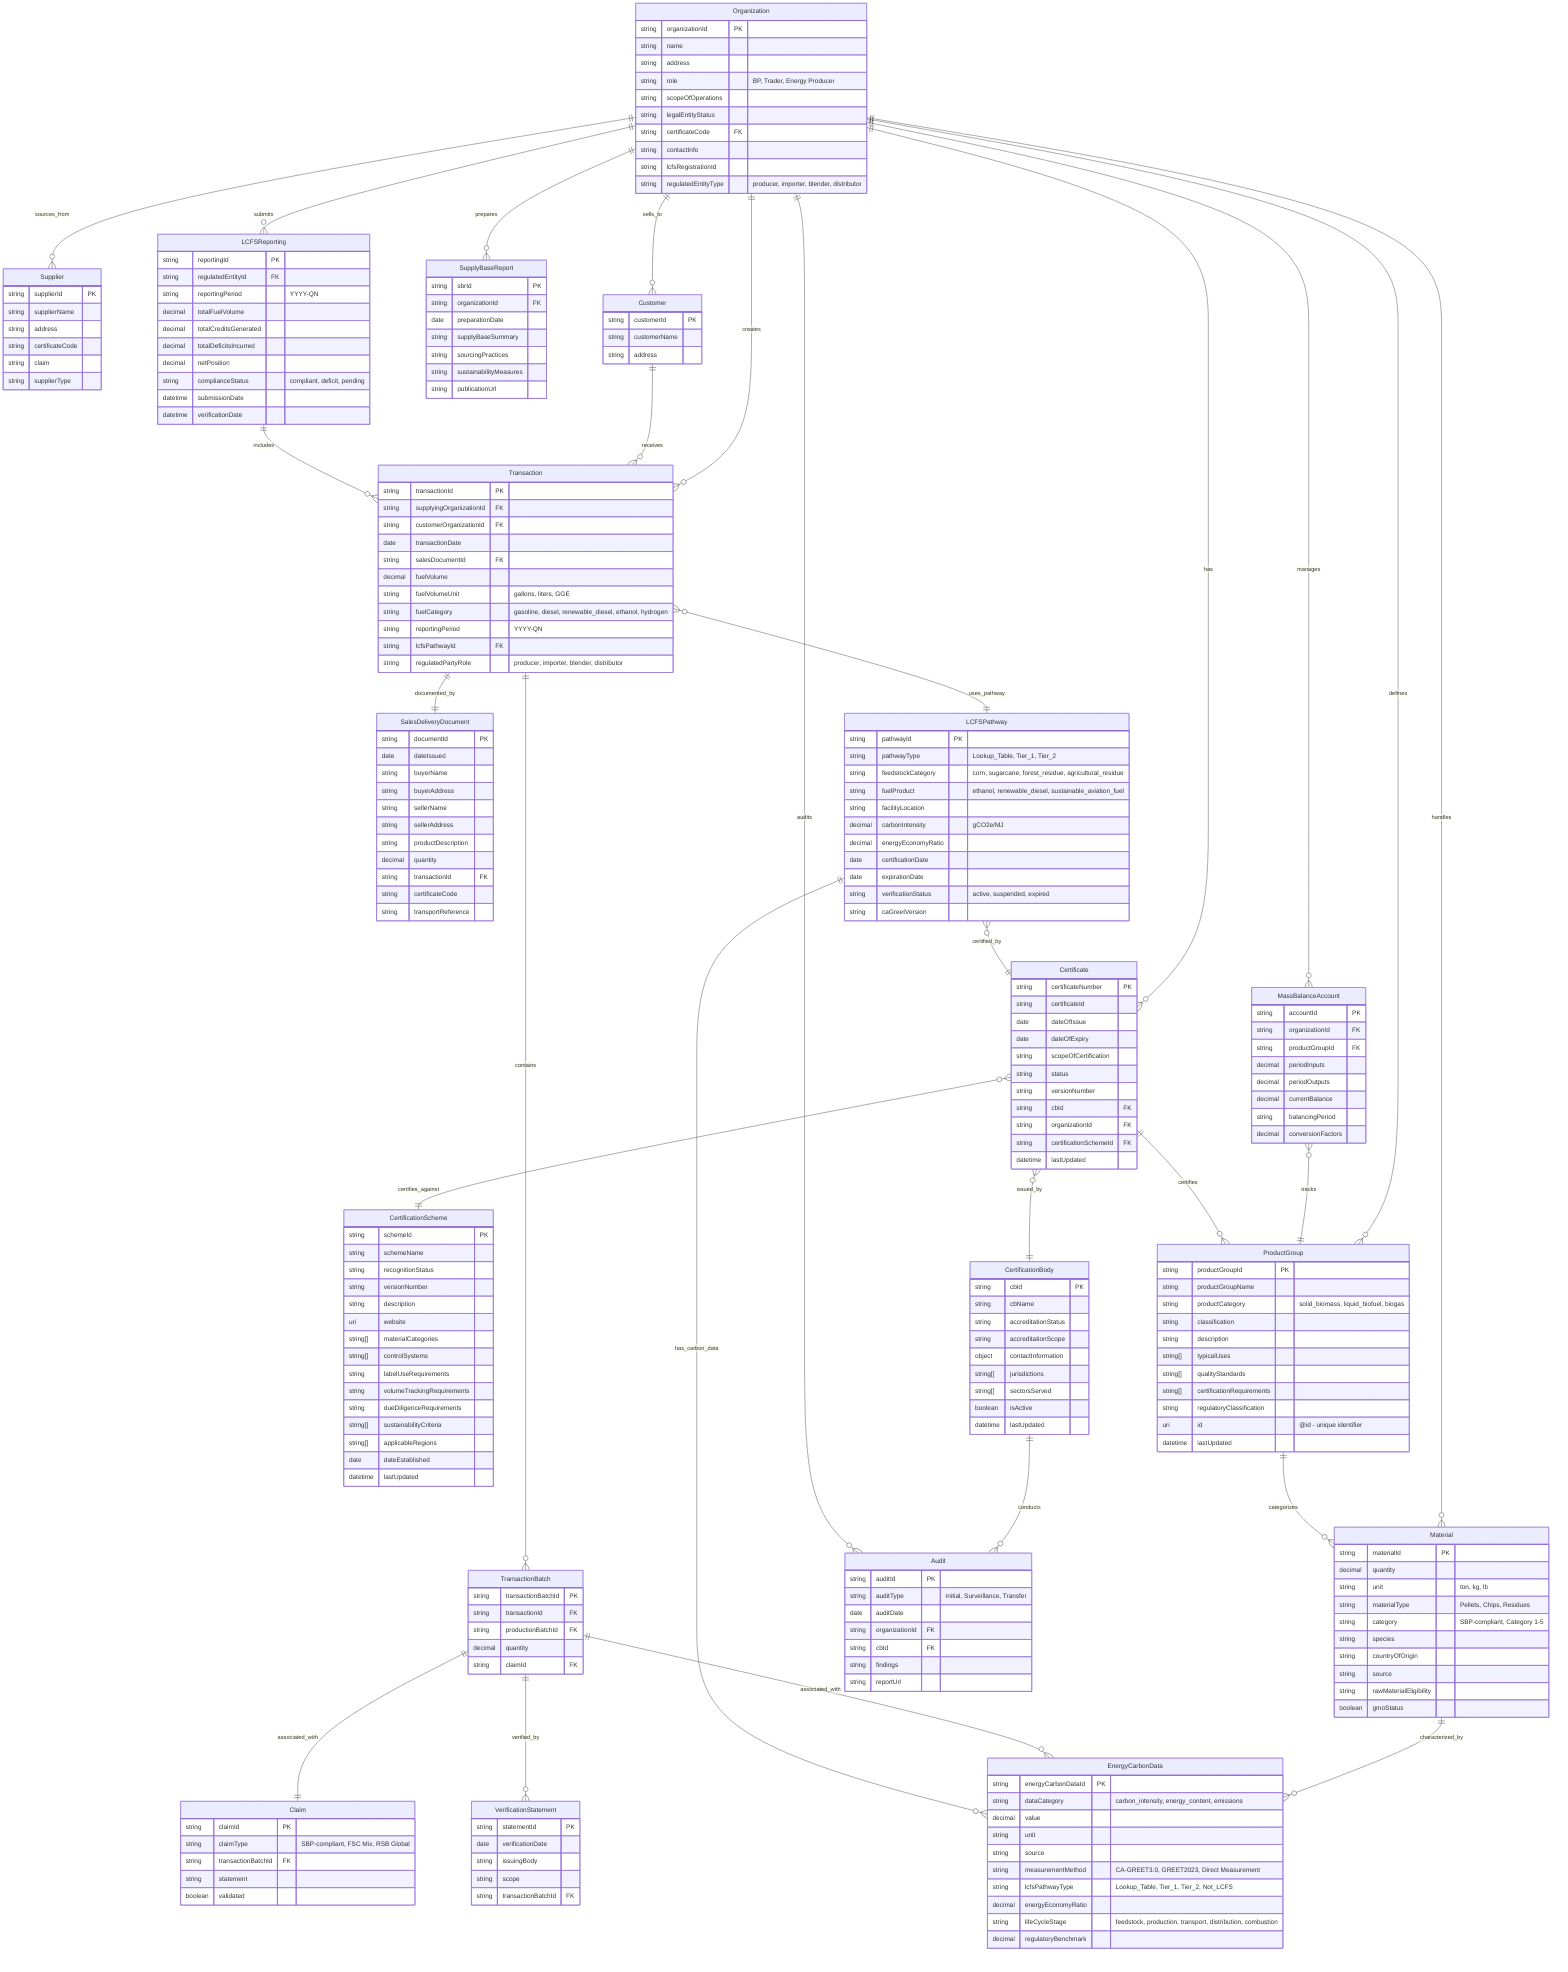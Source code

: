 erDiagram
    %% BOOST Core Biomass Chain of Custody ERD
    %% Focused model with essential entities for practical implementation
    %% For comprehensive model with risk management, see boost_erd_comprehensive.mermaid
    
    %% Core Organizations and Certification
    Organization {
        string organizationId PK
        string name
        string address
        string role "BP, Trader, Energy Producer"
        string scopeOfOperations
        string legalEntityStatus
        string certificateCode FK
        string contactInfo
        string lcfsRegistrationId
        string regulatedEntityType "producer, importer, blender, distributor"
    }
    
    CertificationScheme {
        string schemeId PK
        string schemeName
        string recognitionStatus
        string versionNumber
        string description
        uri website
        string[] materialCategories
        string[] controlSystems
        string labelUseRequirements
        string volumeTrackingRequirements
        string dueDiligenceRequirements
        string[] sustainabilityCriteria
        string[] applicableRegions
        date dateEstablished
        datetime lastUpdated
    }
    
    Certificate {
        string certificateNumber PK
        string certificateId
        date dateOfIssue
        date dateOfExpiry
        string scopeOfCertification
        string status
        string versionNumber
        string cbId FK
        string organizationId FK
        string certificationSchemeId FK
        datetime lastUpdated
    }
    
    CertificationBody {
        string cbId PK
        string cbName
        string accreditationStatus
        string accreditationScope
        object contactInformation
        string[] jurisdictions
        string[] sectorsServed
        boolean isActive
        datetime lastUpdated
    }
    
    %% Material and Supply Chain
    Material {
        string materialId PK
        decimal quantity
        string unit "ton, kg, lb"
        string materialType "Pellets, Chips, Residues"
        string category "SBP-compliant, Category 1-5"
        string species
        string countryOfOrigin
        string source
        string rawMaterialEligibility
        boolean gmoStatus
    }
    
    Supplier {
        string supplierId PK
        string supplierName
        string address
        string certificateCode
        string claim
        string supplierType
    }
    
    Customer {
        string customerId PK
        string customerName
        string address
    }
    
    %% Transaction Management - Enhanced for LCFS
    Transaction {
        string transactionId PK
        string supplyingOrganizationId FK
        string customerOrganizationId FK
        date transactionDate
        string salesDocumentId FK
        decimal fuelVolume
        string fuelVolumeUnit "gallons, liters, GGE"
        string fuelCategory "gasoline, diesel, renewable_diesel, ethanol, hydrogen"
        string reportingPeriod "YYYY-QN"
        string lcfsPathwayId FK
        string regulatedPartyRole "producer, importer, blender, distributor"
    }
    
    TransactionBatch {
        string transactionBatchId PK
        string transactionId FK
        string productionBatchId FK
        decimal quantity
        string claimId FK
    }
    
    Claim {
        string claimId PK
        string claimType "SBP-compliant, FSC Mix, RSB Global"
        string transactionBatchId FK
        string statement
        boolean validated
    }
    
    SalesDeliveryDocument {
        string documentId PK
        date dateIssued
        string buyerName
        string buyerAddress
        string sellerName
        string sellerAddress
        string productDescription
        decimal quantity
        string transactionId FK
        string certificateCode
        string transportReference
    }
    
    %% Mass Balance and Product Management
    MassBalanceAccount {
        string accountId PK
        string organizationId FK
        string productGroupId FK
        decimal periodInputs
        decimal periodOutputs
        decimal currentBalance
        string balancingPeriod
        decimal conversionFactors
    }
    
    ProductGroup {
        string productGroupId PK
        string productGroupName
        string productCategory "solid_biomass, liquid_biofuel, biogas"
        string classification
        string description
        string[] typicalUses
        string[] qualityStandards
        string[] certificationRequirements
        string regulatoryClassification
        uri id "@id - unique identifier"
        datetime lastUpdated
    }
    
    %% Energy and Carbon Data - Enhanced for LCFS
    EnergyCarbonData {
        string energyCarbonDataId PK
        string dataCategory "carbon_intensity, energy_content, emissions"
        decimal value
        string unit
        string source
        string measurementMethod "CA-GREET3.0, GREET2023, Direct Measurement"
        string lcfsPathwayType "Lookup_Table, Tier_1, Tier_2, Not_LCFS"
        decimal energyEconomyRatio
        string lifeCycleStage "feedstock, production, transport, distribution, combustion"
        decimal regulatoryBenchmark
    }
    
    %% Essential Reporting and Compliance
    SupplyBaseReport {
        string sbrId PK
        string organizationId FK
        date preparationDate
        string supplyBaseSummary
        string sourcingPractices
        string sustainabilityMeasures
        string publicationUrl
    }
    
    %% Verification and Compliance
    VerificationStatement {
        string statementId PK
        date verificationDate
        string issuingBody
        string scope
        string transactionBatchId FK
    }
    
    %% Audit and Compliance
    Audit {
        string auditId PK
        string auditType "Initial, Surveillance, Transfer"
        date auditDate
        string organizationId FK
        string cbId FK
        string findings
        string reportUrl
    }
    
    %% LCFS-Specific Entities
    LCFSPathway {
        string pathwayId PK
        string pathwayType "Lookup_Table, Tier_1, Tier_2"
        string feedstockCategory "corn, sugarcane, forest_residue, agricultural_residue"
        string fuelProduct "ethanol, renewable_diesel, sustainable_aviation_fuel"
        string facilityLocation
        decimal carbonIntensity "gCO2e/MJ"
        decimal energyEconomyRatio
        date certificationDate
        date expirationDate
        string verificationStatus "active, suspended, expired"
        string caGreetVersion
    }
    
    LCFSReporting {
        string reportingId PK
        string regulatedEntityId FK
        string reportingPeriod "YYYY-QN"
        decimal totalFuelVolume
        decimal totalCreditsGenerated
        decimal totalDeficitsIncurred
        decimal netPosition
        string complianceStatus "compliant, deficit, pending"
        datetime submissionDate
        datetime verificationDate
    }
    
    
    
    %% Core Relationships
    Organization ||--o{ Certificate : "has"
    Certificate }o--|| CertificationScheme : "certifies_against"
    Certificate }o--|| CertificationBody : "issued_by"
    CertificationBody ||--o{ Audit : "conducts"
    
    %% Supply Chain Relationships
    Organization ||--o{ Material : "handles"
    Organization ||--o{ Transaction : "creates"
    Organization ||--o{ Supplier : "sources_from"
    Organization ||--o{ Customer : "sells_to"
    
    Customer ||--o{ Transaction : "receives"
    
    %% Transaction and Batch Relationships
    Transaction ||--o{ TransactionBatch : "contains"
    Transaction ||--|| SalesDeliveryDocument : "documented_by"
    TransactionBatch ||--|| Claim : "associated_with"
    TransactionBatch ||--o{ VerificationStatement : "verified_by"
    
    %% Mass Balance and Product Management Relationships
    Organization ||--o{ MassBalanceAccount : "manages"
    Organization ||--o{ ProductGroup : "defines"
    MassBalanceAccount }o--|| ProductGroup : "tracks"
    ProductGroup ||--o{ Material : "categorizes"
    Certificate ||--o{ ProductGroup : "certifies"
    
    %% Energy and Carbon Relationships
    Material ||--o{ EnergyCarbonData : "characterized_by"
    TransactionBatch ||--o{ EnergyCarbonData : "associated_with"
    
    %% Essential Reporting and Compliance
    Organization ||--o{ SupplyBaseReport : "prepares"
    
    %% Audit Relationships
    Audit }o--|| Organization : "audits"
    
    %% LCFS Relationships
    Transaction }o--|| LCFSPathway : "uses_pathway"
    LCFSPathway ||--o{ EnergyCarbonData : "has_carbon_data"
    Organization ||--o{ LCFSReporting : "submits"
    LCFSReporting ||--o{ Transaction : "includes"
    LCFSPathway }o--|| Certificate : "certified_by"